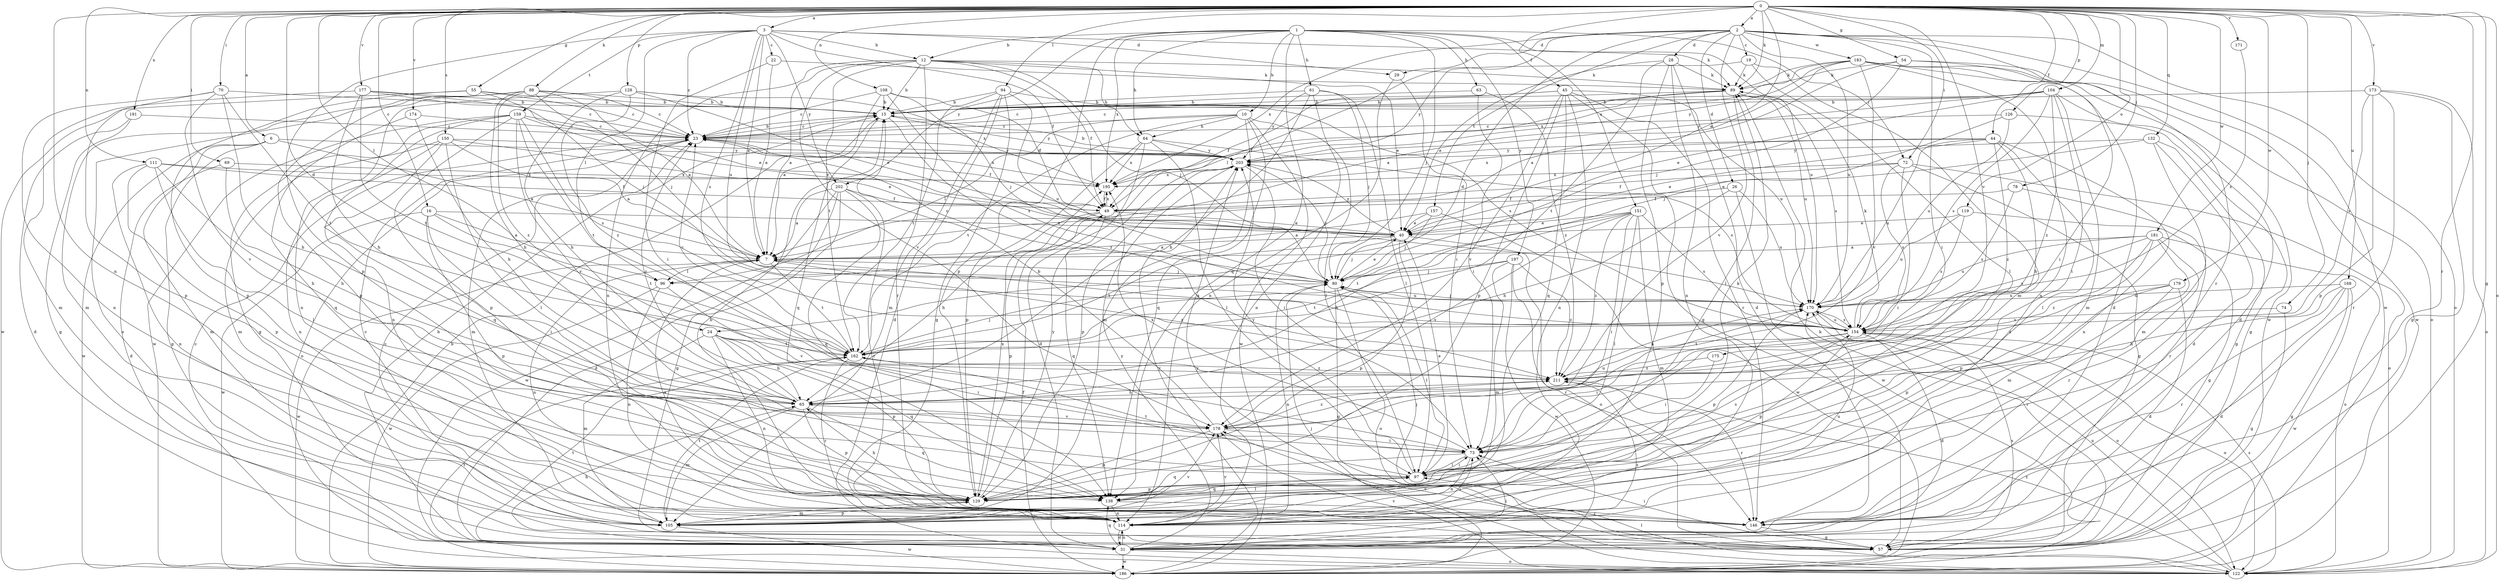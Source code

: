 strict digraph  {
0;
1;
2;
3;
6;
7;
10;
12;
15;
16;
19;
22;
23;
24;
26;
28;
29;
31;
40;
44;
45;
49;
54;
55;
57;
61;
63;
64;
65;
69;
70;
72;
73;
74;
78;
80;
88;
89;
94;
96;
97;
104;
105;
108;
111;
114;
119;
122;
126;
128;
129;
132;
138;
146;
150;
151;
154;
157;
159;
162;
168;
170;
171;
173;
174;
175;
177;
178;
179;
181;
183;
186;
191;
195;
197;
202;
203;
211;
0 -> 2  [label=a];
0 -> 3  [label=a];
0 -> 6  [label=a];
0 -> 16  [label=c];
0 -> 24  [label=d];
0 -> 40  [label=e];
0 -> 44  [label=f];
0 -> 54  [label=g];
0 -> 55  [label=g];
0 -> 57  [label=g];
0 -> 69  [label=i];
0 -> 70  [label=i];
0 -> 72  [label=i];
0 -> 74  [label=j];
0 -> 78  [label=j];
0 -> 88  [label=k];
0 -> 89  [label=k];
0 -> 94  [label=l];
0 -> 96  [label=l];
0 -> 104  [label=m];
0 -> 108  [label=n];
0 -> 111  [label=n];
0 -> 114  [label=n];
0 -> 119  [label=o];
0 -> 122  [label=o];
0 -> 126  [label=p];
0 -> 128  [label=p];
0 -> 132  [label=q];
0 -> 146  [label=r];
0 -> 150  [label=s];
0 -> 151  [label=s];
0 -> 168  [label=u];
0 -> 171  [label=v];
0 -> 173  [label=v];
0 -> 174  [label=v];
0 -> 175  [label=v];
0 -> 177  [label=v];
0 -> 179  [label=w];
0 -> 181  [label=w];
0 -> 191  [label=x];
1 -> 10  [label=b];
1 -> 12  [label=b];
1 -> 45  [label=f];
1 -> 61  [label=h];
1 -> 63  [label=h];
1 -> 64  [label=h];
1 -> 72  [label=i];
1 -> 80  [label=j];
1 -> 129  [label=p];
1 -> 138  [label=q];
1 -> 170  [label=u];
1 -> 195  [label=x];
1 -> 197  [label=y];
1 -> 202  [label=y];
2 -> 19  [label=c];
2 -> 24  [label=d];
2 -> 26  [label=d];
2 -> 28  [label=d];
2 -> 29  [label=d];
2 -> 73  [label=i];
2 -> 96  [label=l];
2 -> 122  [label=o];
2 -> 146  [label=r];
2 -> 157  [label=t];
2 -> 170  [label=u];
2 -> 178  [label=v];
2 -> 183  [label=w];
2 -> 186  [label=w];
2 -> 195  [label=x];
3 -> 7  [label=a];
3 -> 12  [label=b];
3 -> 22  [label=c];
3 -> 23  [label=c];
3 -> 29  [label=d];
3 -> 49  [label=f];
3 -> 89  [label=k];
3 -> 96  [label=l];
3 -> 129  [label=p];
3 -> 154  [label=s];
3 -> 159  [label=t];
3 -> 170  [label=u];
3 -> 202  [label=y];
6 -> 7  [label=a];
6 -> 57  [label=g];
6 -> 105  [label=m];
6 -> 186  [label=w];
6 -> 203  [label=y];
7 -> 80  [label=j];
7 -> 96  [label=l];
7 -> 114  [label=n];
7 -> 162  [label=t];
7 -> 186  [label=w];
7 -> 211  [label=z];
10 -> 23  [label=c];
10 -> 64  [label=h];
10 -> 96  [label=l];
10 -> 97  [label=l];
10 -> 105  [label=m];
10 -> 138  [label=q];
10 -> 162  [label=t];
10 -> 186  [label=w];
12 -> 7  [label=a];
12 -> 15  [label=b];
12 -> 40  [label=e];
12 -> 49  [label=f];
12 -> 64  [label=h];
12 -> 80  [label=j];
12 -> 89  [label=k];
12 -> 114  [label=n];
12 -> 146  [label=r];
12 -> 162  [label=t];
12 -> 178  [label=v];
15 -> 23  [label=c];
15 -> 138  [label=q];
15 -> 203  [label=y];
15 -> 211  [label=z];
16 -> 7  [label=a];
16 -> 40  [label=e];
16 -> 73  [label=i];
16 -> 129  [label=p];
16 -> 162  [label=t];
16 -> 186  [label=w];
19 -> 89  [label=k];
19 -> 97  [label=l];
19 -> 105  [label=m];
19 -> 203  [label=y];
22 -> 7  [label=a];
22 -> 73  [label=i];
22 -> 89  [label=k];
23 -> 15  [label=b];
23 -> 49  [label=f];
23 -> 105  [label=m];
23 -> 122  [label=o];
23 -> 195  [label=x];
23 -> 203  [label=y];
24 -> 65  [label=h];
24 -> 73  [label=i];
24 -> 105  [label=m];
24 -> 114  [label=n];
24 -> 129  [label=p];
24 -> 138  [label=q];
24 -> 162  [label=t];
26 -> 49  [label=f];
26 -> 65  [label=h];
26 -> 170  [label=u];
26 -> 186  [label=w];
28 -> 31  [label=d];
28 -> 40  [label=e];
28 -> 89  [label=k];
28 -> 114  [label=n];
28 -> 129  [label=p];
28 -> 162  [label=t];
29 -> 73  [label=i];
29 -> 114  [label=n];
31 -> 15  [label=b];
31 -> 23  [label=c];
31 -> 65  [label=h];
31 -> 73  [label=i];
31 -> 114  [label=n];
31 -> 122  [label=o];
31 -> 138  [label=q];
31 -> 162  [label=t];
31 -> 186  [label=w];
31 -> 203  [label=y];
31 -> 211  [label=z];
40 -> 7  [label=a];
40 -> 80  [label=j];
40 -> 122  [label=o];
40 -> 129  [label=p];
40 -> 162  [label=t];
40 -> 203  [label=y];
44 -> 40  [label=e];
44 -> 65  [label=h];
44 -> 97  [label=l];
44 -> 114  [label=n];
44 -> 170  [label=u];
44 -> 195  [label=x];
44 -> 203  [label=y];
44 -> 211  [label=z];
45 -> 15  [label=b];
45 -> 49  [label=f];
45 -> 57  [label=g];
45 -> 114  [label=n];
45 -> 129  [label=p];
45 -> 138  [label=q];
45 -> 146  [label=r];
45 -> 170  [label=u];
45 -> 178  [label=v];
49 -> 40  [label=e];
49 -> 65  [label=h];
49 -> 129  [label=p];
49 -> 138  [label=q];
49 -> 195  [label=x];
54 -> 7  [label=a];
54 -> 73  [label=i];
54 -> 80  [label=j];
54 -> 89  [label=k];
54 -> 186  [label=w];
55 -> 15  [label=b];
55 -> 23  [label=c];
55 -> 80  [label=j];
55 -> 129  [label=p];
55 -> 186  [label=w];
57 -> 23  [label=c];
57 -> 73  [label=i];
57 -> 154  [label=s];
57 -> 178  [label=v];
61 -> 15  [label=b];
61 -> 65  [label=h];
61 -> 80  [label=j];
61 -> 97  [label=l];
61 -> 114  [label=n];
61 -> 203  [label=y];
63 -> 15  [label=b];
63 -> 73  [label=i];
63 -> 211  [label=z];
64 -> 31  [label=d];
64 -> 97  [label=l];
64 -> 129  [label=p];
64 -> 154  [label=s];
64 -> 195  [label=x];
64 -> 203  [label=y];
65 -> 23  [label=c];
65 -> 105  [label=m];
65 -> 129  [label=p];
65 -> 138  [label=q];
65 -> 178  [label=v];
69 -> 31  [label=d];
69 -> 65  [label=h];
69 -> 195  [label=x];
70 -> 15  [label=b];
70 -> 65  [label=h];
70 -> 114  [label=n];
70 -> 129  [label=p];
70 -> 162  [label=t];
70 -> 178  [label=v];
72 -> 49  [label=f];
72 -> 57  [label=g];
72 -> 73  [label=i];
72 -> 122  [label=o];
72 -> 154  [label=s];
72 -> 195  [label=x];
73 -> 97  [label=l];
73 -> 114  [label=n];
73 -> 138  [label=q];
73 -> 195  [label=x];
74 -> 57  [label=g];
74 -> 154  [label=s];
78 -> 49  [label=f];
78 -> 146  [label=r];
78 -> 154  [label=s];
80 -> 23  [label=c];
80 -> 40  [label=e];
80 -> 57  [label=g];
80 -> 97  [label=l];
80 -> 114  [label=n];
80 -> 122  [label=o];
80 -> 170  [label=u];
80 -> 203  [label=y];
88 -> 7  [label=a];
88 -> 15  [label=b];
88 -> 23  [label=c];
88 -> 65  [label=h];
88 -> 80  [label=j];
88 -> 105  [label=m];
88 -> 122  [label=o];
88 -> 129  [label=p];
88 -> 211  [label=z];
89 -> 15  [label=b];
89 -> 23  [label=c];
89 -> 49  [label=f];
89 -> 97  [label=l];
89 -> 154  [label=s];
89 -> 170  [label=u];
94 -> 15  [label=b];
94 -> 31  [label=d];
94 -> 57  [label=g];
94 -> 105  [label=m];
94 -> 154  [label=s];
94 -> 162  [label=t];
94 -> 170  [label=u];
96 -> 114  [label=n];
96 -> 178  [label=v];
96 -> 186  [label=w];
97 -> 40  [label=e];
97 -> 73  [label=i];
97 -> 89  [label=k];
97 -> 129  [label=p];
97 -> 138  [label=q];
97 -> 154  [label=s];
97 -> 162  [label=t];
97 -> 203  [label=y];
104 -> 15  [label=b];
104 -> 23  [label=c];
104 -> 31  [label=d];
104 -> 40  [label=e];
104 -> 73  [label=i];
104 -> 105  [label=m];
104 -> 154  [label=s];
104 -> 203  [label=y];
104 -> 211  [label=z];
105 -> 23  [label=c];
105 -> 129  [label=p];
105 -> 162  [label=t];
105 -> 178  [label=v];
105 -> 186  [label=w];
108 -> 7  [label=a];
108 -> 15  [label=b];
108 -> 23  [label=c];
108 -> 49  [label=f];
108 -> 80  [label=j];
108 -> 154  [label=s];
111 -> 49  [label=f];
111 -> 65  [label=h];
111 -> 97  [label=l];
111 -> 114  [label=n];
111 -> 129  [label=p];
111 -> 195  [label=x];
114 -> 31  [label=d];
114 -> 73  [label=i];
114 -> 170  [label=u];
114 -> 178  [label=v];
119 -> 40  [label=e];
119 -> 57  [label=g];
119 -> 154  [label=s];
119 -> 170  [label=u];
122 -> 97  [label=l];
122 -> 154  [label=s];
122 -> 170  [label=u];
122 -> 178  [label=v];
122 -> 203  [label=y];
122 -> 211  [label=z];
126 -> 23  [label=c];
126 -> 57  [label=g];
126 -> 80  [label=j];
126 -> 170  [label=u];
128 -> 15  [label=b];
128 -> 40  [label=e];
128 -> 65  [label=h];
128 -> 114  [label=n];
128 -> 195  [label=x];
128 -> 211  [label=z];
129 -> 65  [label=h];
129 -> 105  [label=m];
129 -> 195  [label=x];
129 -> 203  [label=y];
132 -> 31  [label=d];
132 -> 40  [label=e];
132 -> 57  [label=g];
132 -> 105  [label=m];
132 -> 203  [label=y];
138 -> 97  [label=l];
138 -> 114  [label=n];
138 -> 146  [label=r];
146 -> 7  [label=a];
146 -> 15  [label=b];
146 -> 57  [label=g];
146 -> 80  [label=j];
150 -> 7  [label=a];
150 -> 40  [label=e];
150 -> 97  [label=l];
150 -> 105  [label=m];
150 -> 114  [label=n];
150 -> 138  [label=q];
150 -> 203  [label=y];
151 -> 40  [label=e];
151 -> 65  [label=h];
151 -> 73  [label=i];
151 -> 97  [label=l];
151 -> 105  [label=m];
151 -> 154  [label=s];
151 -> 162  [label=t];
151 -> 178  [label=v];
151 -> 211  [label=z];
154 -> 7  [label=a];
154 -> 31  [label=d];
154 -> 73  [label=i];
154 -> 89  [label=k];
154 -> 122  [label=o];
154 -> 129  [label=p];
154 -> 162  [label=t];
154 -> 170  [label=u];
157 -> 7  [label=a];
157 -> 40  [label=e];
157 -> 80  [label=j];
157 -> 186  [label=w];
159 -> 23  [label=c];
159 -> 40  [label=e];
159 -> 57  [label=g];
159 -> 114  [label=n];
159 -> 129  [label=p];
159 -> 154  [label=s];
159 -> 162  [label=t];
159 -> 178  [label=v];
159 -> 186  [label=w];
162 -> 23  [label=c];
162 -> 80  [label=j];
162 -> 146  [label=r];
162 -> 211  [label=z];
168 -> 31  [label=d];
168 -> 57  [label=g];
168 -> 65  [label=h];
168 -> 146  [label=r];
168 -> 170  [label=u];
168 -> 186  [label=w];
170 -> 80  [label=j];
170 -> 122  [label=o];
170 -> 129  [label=p];
170 -> 154  [label=s];
171 -> 154  [label=s];
173 -> 15  [label=b];
173 -> 57  [label=g];
173 -> 122  [label=o];
173 -> 129  [label=p];
173 -> 146  [label=r];
173 -> 154  [label=s];
174 -> 23  [label=c];
174 -> 65  [label=h];
174 -> 138  [label=q];
175 -> 73  [label=i];
175 -> 211  [label=z];
177 -> 15  [label=b];
177 -> 23  [label=c];
177 -> 40  [label=e];
177 -> 65  [label=h];
177 -> 105  [label=m];
177 -> 162  [label=t];
178 -> 15  [label=b];
178 -> 73  [label=i];
178 -> 129  [label=p];
178 -> 170  [label=u];
178 -> 211  [label=z];
179 -> 31  [label=d];
179 -> 129  [label=p];
179 -> 146  [label=r];
179 -> 170  [label=u];
179 -> 211  [label=z];
181 -> 7  [label=a];
181 -> 105  [label=m];
181 -> 122  [label=o];
181 -> 129  [label=p];
181 -> 146  [label=r];
181 -> 154  [label=s];
181 -> 170  [label=u];
181 -> 211  [label=z];
183 -> 7  [label=a];
183 -> 31  [label=d];
183 -> 89  [label=k];
183 -> 114  [label=n];
183 -> 122  [label=o];
183 -> 178  [label=v];
183 -> 186  [label=w];
183 -> 195  [label=x];
183 -> 203  [label=y];
186 -> 15  [label=b];
186 -> 49  [label=f];
186 -> 80  [label=j];
186 -> 89  [label=k];
186 -> 162  [label=t];
186 -> 203  [label=y];
191 -> 23  [label=c];
191 -> 31  [label=d];
191 -> 57  [label=g];
195 -> 49  [label=f];
197 -> 80  [label=j];
197 -> 105  [label=m];
197 -> 146  [label=r];
197 -> 162  [label=t];
197 -> 186  [label=w];
197 -> 211  [label=z];
202 -> 7  [label=a];
202 -> 31  [label=d];
202 -> 49  [label=f];
202 -> 57  [label=g];
202 -> 138  [label=q];
202 -> 146  [label=r];
202 -> 186  [label=w];
203 -> 15  [label=b];
203 -> 23  [label=c];
203 -> 73  [label=i];
203 -> 129  [label=p];
203 -> 195  [label=x];
211 -> 65  [label=h];
211 -> 146  [label=r];
211 -> 170  [label=u];
}
